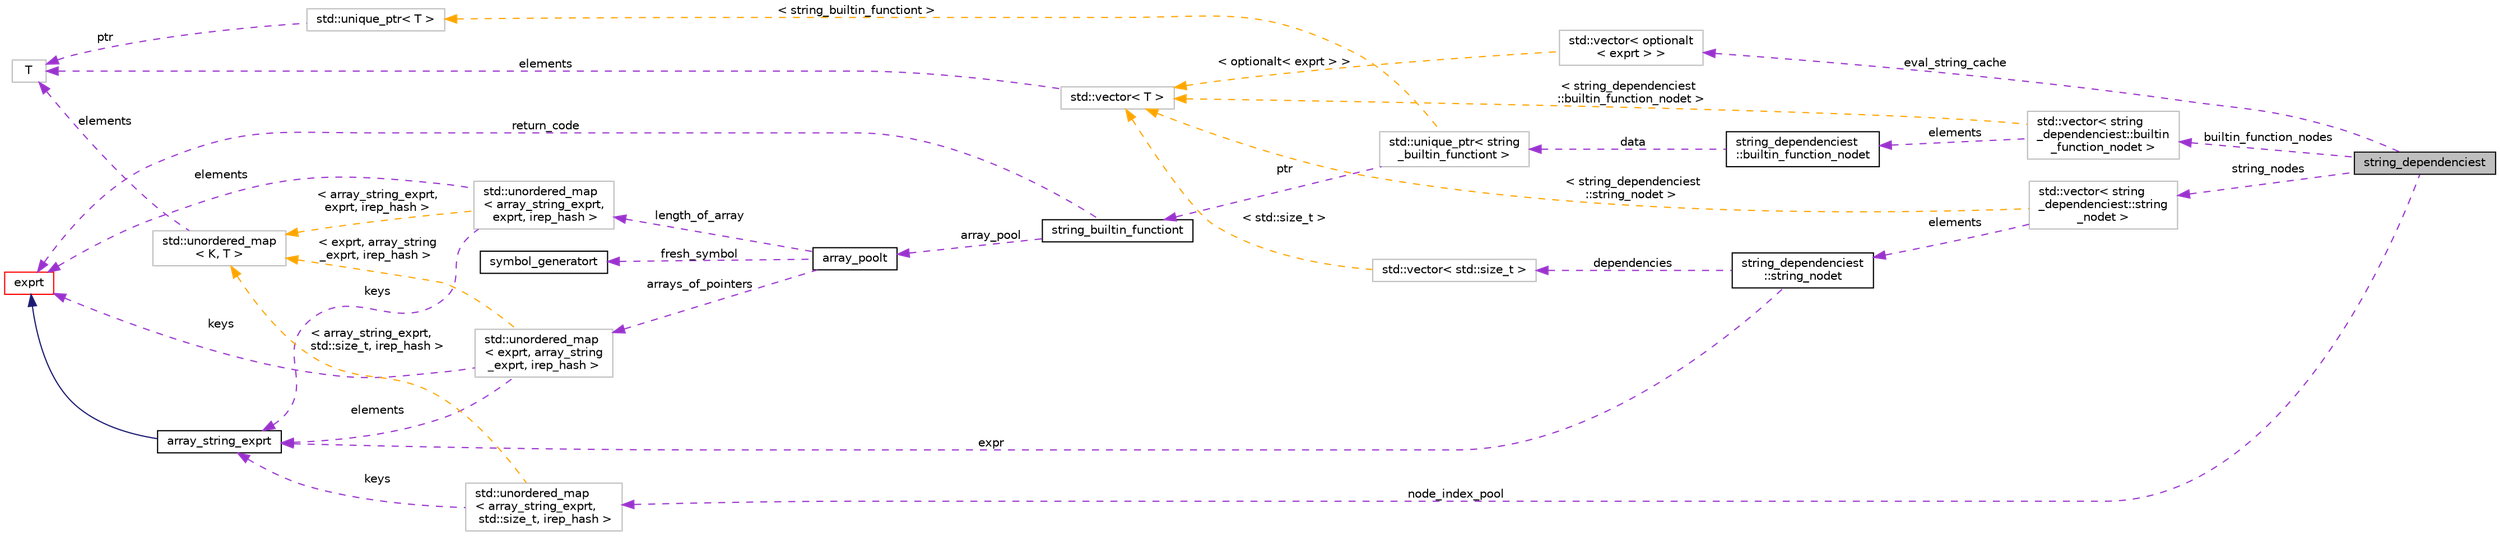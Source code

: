 digraph "string_dependenciest"
{
 // LATEX_PDF_SIZE
  bgcolor="transparent";
  edge [fontname="Helvetica",fontsize="10",labelfontname="Helvetica",labelfontsize="10"];
  node [fontname="Helvetica",fontsize="10",shape=record];
  rankdir="LR";
  Node1 [label="string_dependenciest",height=0.2,width=0.4,color="black", fillcolor="grey75", style="filled", fontcolor="black",tooltip="Keep track of dependencies between strings."];
  Node2 -> Node1 [dir="back",color="darkorchid3",fontsize="10",style="dashed",label=" eval_string_cache" ,fontname="Helvetica"];
  Node2 [label="std::vector\< optionalt\l\< exprt \> \>",height=0.2,width=0.4,color="grey75",tooltip=" "];
  Node3 -> Node2 [dir="back",color="orange",fontsize="10",style="dashed",label=" \< optionalt\< exprt \> \>" ,fontname="Helvetica"];
  Node3 [label="std::vector\< T \>",height=0.2,width=0.4,color="grey75",tooltip="STL class."];
  Node4 -> Node3 [dir="back",color="darkorchid3",fontsize="10",style="dashed",label=" elements" ,fontname="Helvetica"];
  Node4 [label="T",height=0.2,width=0.4,color="grey75",tooltip=" "];
  Node5 -> Node1 [dir="back",color="darkorchid3",fontsize="10",style="dashed",label=" builtin_function_nodes" ,fontname="Helvetica"];
  Node5 [label="std::vector\< string\l_dependenciest::builtin\l_function_nodet \>",height=0.2,width=0.4,color="grey75",tooltip=" "];
  Node6 -> Node5 [dir="back",color="darkorchid3",fontsize="10",style="dashed",label=" elements" ,fontname="Helvetica"];
  Node6 [label="string_dependenciest\l::builtin_function_nodet",height=0.2,width=0.4,color="black",URL="$classstring__dependenciest_1_1builtin__function__nodet.html",tooltip="A builtin function node contains a builtin function call."];
  Node7 -> Node6 [dir="back",color="darkorchid3",fontsize="10",style="dashed",label=" data" ,fontname="Helvetica"];
  Node7 [label="std::unique_ptr\< string\l_builtin_functiont \>",height=0.2,width=0.4,color="grey75",tooltip=" "];
  Node8 -> Node7 [dir="back",color="darkorchid3",fontsize="10",style="dashed",label=" ptr" ,fontname="Helvetica"];
  Node8 [label="string_builtin_functiont",height=0.2,width=0.4,color="black",URL="$classstring__builtin__functiont.html",tooltip="Base class for string functions that are built in the solver."];
  Node9 -> Node8 [dir="back",color="darkorchid3",fontsize="10",style="dashed",label=" array_pool" ,fontname="Helvetica"];
  Node9 [label="array_poolt",height=0.2,width=0.4,color="black",URL="$classarray__poolt.html",tooltip="Correspondance between arrays and pointers string representations."];
  Node10 -> Node9 [dir="back",color="darkorchid3",fontsize="10",style="dashed",label=" arrays_of_pointers" ,fontname="Helvetica"];
  Node10 [label="std::unordered_map\l\< exprt, array_string\l_exprt, irep_hash \>",height=0.2,width=0.4,color="grey75",tooltip=" "];
  Node11 -> Node10 [dir="back",color="darkorchid3",fontsize="10",style="dashed",label=" elements" ,fontname="Helvetica"];
  Node11 [label="array_string_exprt",height=0.2,width=0.4,color="black",URL="$classarray__string__exprt.html",tooltip=" "];
  Node12 -> Node11 [dir="back",color="midnightblue",fontsize="10",style="solid",fontname="Helvetica"];
  Node12 [label="exprt",height=0.2,width=0.4,color="red",URL="$classexprt.html",tooltip="Base class for all expressions."];
  Node12 -> Node10 [dir="back",color="darkorchid3",fontsize="10",style="dashed",label=" keys" ,fontname="Helvetica"];
  Node20 -> Node10 [dir="back",color="orange",fontsize="10",style="dashed",label=" \< exprt, array_string\l_exprt, irep_hash \>" ,fontname="Helvetica"];
  Node20 [label="std::unordered_map\l\< K, T \>",height=0.2,width=0.4,color="grey75",tooltip="STL class."];
  Node4 -> Node20 [dir="back",color="darkorchid3",fontsize="10",style="dashed",label=" elements" ,fontname="Helvetica"];
  Node22 -> Node9 [dir="back",color="darkorchid3",fontsize="10",style="dashed",label=" fresh_symbol" ,fontname="Helvetica"];
  Node22 [label="symbol_generatort",height=0.2,width=0.4,color="black",URL="$classsymbol__generatort.html",tooltip="Generation of fresh symbols of a given type."];
  Node23 -> Node9 [dir="back",color="darkorchid3",fontsize="10",style="dashed",label=" length_of_array" ,fontname="Helvetica"];
  Node23 [label="std::unordered_map\l\< array_string_exprt,\l exprt, irep_hash \>",height=0.2,width=0.4,color="grey75",tooltip=" "];
  Node11 -> Node23 [dir="back",color="darkorchid3",fontsize="10",style="dashed",label=" keys" ,fontname="Helvetica"];
  Node12 -> Node23 [dir="back",color="darkorchid3",fontsize="10",style="dashed",label=" elements" ,fontname="Helvetica"];
  Node20 -> Node23 [dir="back",color="orange",fontsize="10",style="dashed",label=" \< array_string_exprt,\l exprt, irep_hash \>" ,fontname="Helvetica"];
  Node12 -> Node8 [dir="back",color="darkorchid3",fontsize="10",style="dashed",label=" return_code" ,fontname="Helvetica"];
  Node24 -> Node7 [dir="back",color="orange",fontsize="10",style="dashed",label=" \< string_builtin_functiont \>" ,fontname="Helvetica"];
  Node24 [label="std::unique_ptr\< T \>",height=0.2,width=0.4,color="grey75",tooltip="STL class."];
  Node4 -> Node24 [dir="back",color="darkorchid3",fontsize="10",style="dashed",label=" ptr" ,fontname="Helvetica"];
  Node3 -> Node5 [dir="back",color="orange",fontsize="10",style="dashed",label=" \< string_dependenciest\l::builtin_function_nodet \>" ,fontname="Helvetica"];
  Node25 -> Node1 [dir="back",color="darkorchid3",fontsize="10",style="dashed",label=" string_nodes" ,fontname="Helvetica"];
  Node25 [label="std::vector\< string\l_dependenciest::string\l_nodet \>",height=0.2,width=0.4,color="grey75",tooltip=" "];
  Node26 -> Node25 [dir="back",color="darkorchid3",fontsize="10",style="dashed",label=" elements" ,fontname="Helvetica"];
  Node26 [label="string_dependenciest\l::string_nodet",height=0.2,width=0.4,color="black",URL="$classstring__dependenciest_1_1string__nodet.html",tooltip="A string node points to builtin_function on which it depends."];
  Node27 -> Node26 [dir="back",color="darkorchid3",fontsize="10",style="dashed",label=" dependencies" ,fontname="Helvetica"];
  Node27 [label="std::vector\< std::size_t \>",height=0.2,width=0.4,color="grey75",tooltip=" "];
  Node3 -> Node27 [dir="back",color="orange",fontsize="10",style="dashed",label=" \< std::size_t \>" ,fontname="Helvetica"];
  Node11 -> Node26 [dir="back",color="darkorchid3",fontsize="10",style="dashed",label=" expr" ,fontname="Helvetica"];
  Node3 -> Node25 [dir="back",color="orange",fontsize="10",style="dashed",label=" \< string_dependenciest\l::string_nodet \>" ,fontname="Helvetica"];
  Node28 -> Node1 [dir="back",color="darkorchid3",fontsize="10",style="dashed",label=" node_index_pool" ,fontname="Helvetica"];
  Node28 [label="std::unordered_map\l\< array_string_exprt,\l std::size_t, irep_hash \>",height=0.2,width=0.4,color="grey75",tooltip=" "];
  Node11 -> Node28 [dir="back",color="darkorchid3",fontsize="10",style="dashed",label=" keys" ,fontname="Helvetica"];
  Node20 -> Node28 [dir="back",color="orange",fontsize="10",style="dashed",label=" \< array_string_exprt,\l std::size_t, irep_hash \>" ,fontname="Helvetica"];
}

